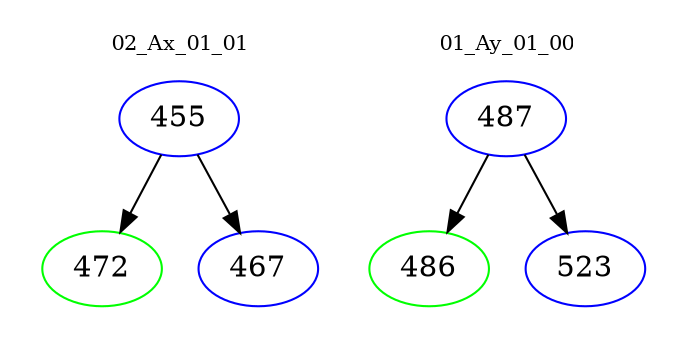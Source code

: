 digraph{
subgraph cluster_0 {
color = white
label = "02_Ax_01_01";
fontsize=10;
T0_455 [label="455", color="blue"]
T0_455 -> T0_472 [color="black"]
T0_472 [label="472", color="green"]
T0_455 -> T0_467 [color="black"]
T0_467 [label="467", color="blue"]
}
subgraph cluster_1 {
color = white
label = "01_Ay_01_00";
fontsize=10;
T1_487 [label="487", color="blue"]
T1_487 -> T1_486 [color="black"]
T1_486 [label="486", color="green"]
T1_487 -> T1_523 [color="black"]
T1_523 [label="523", color="blue"]
}
}

